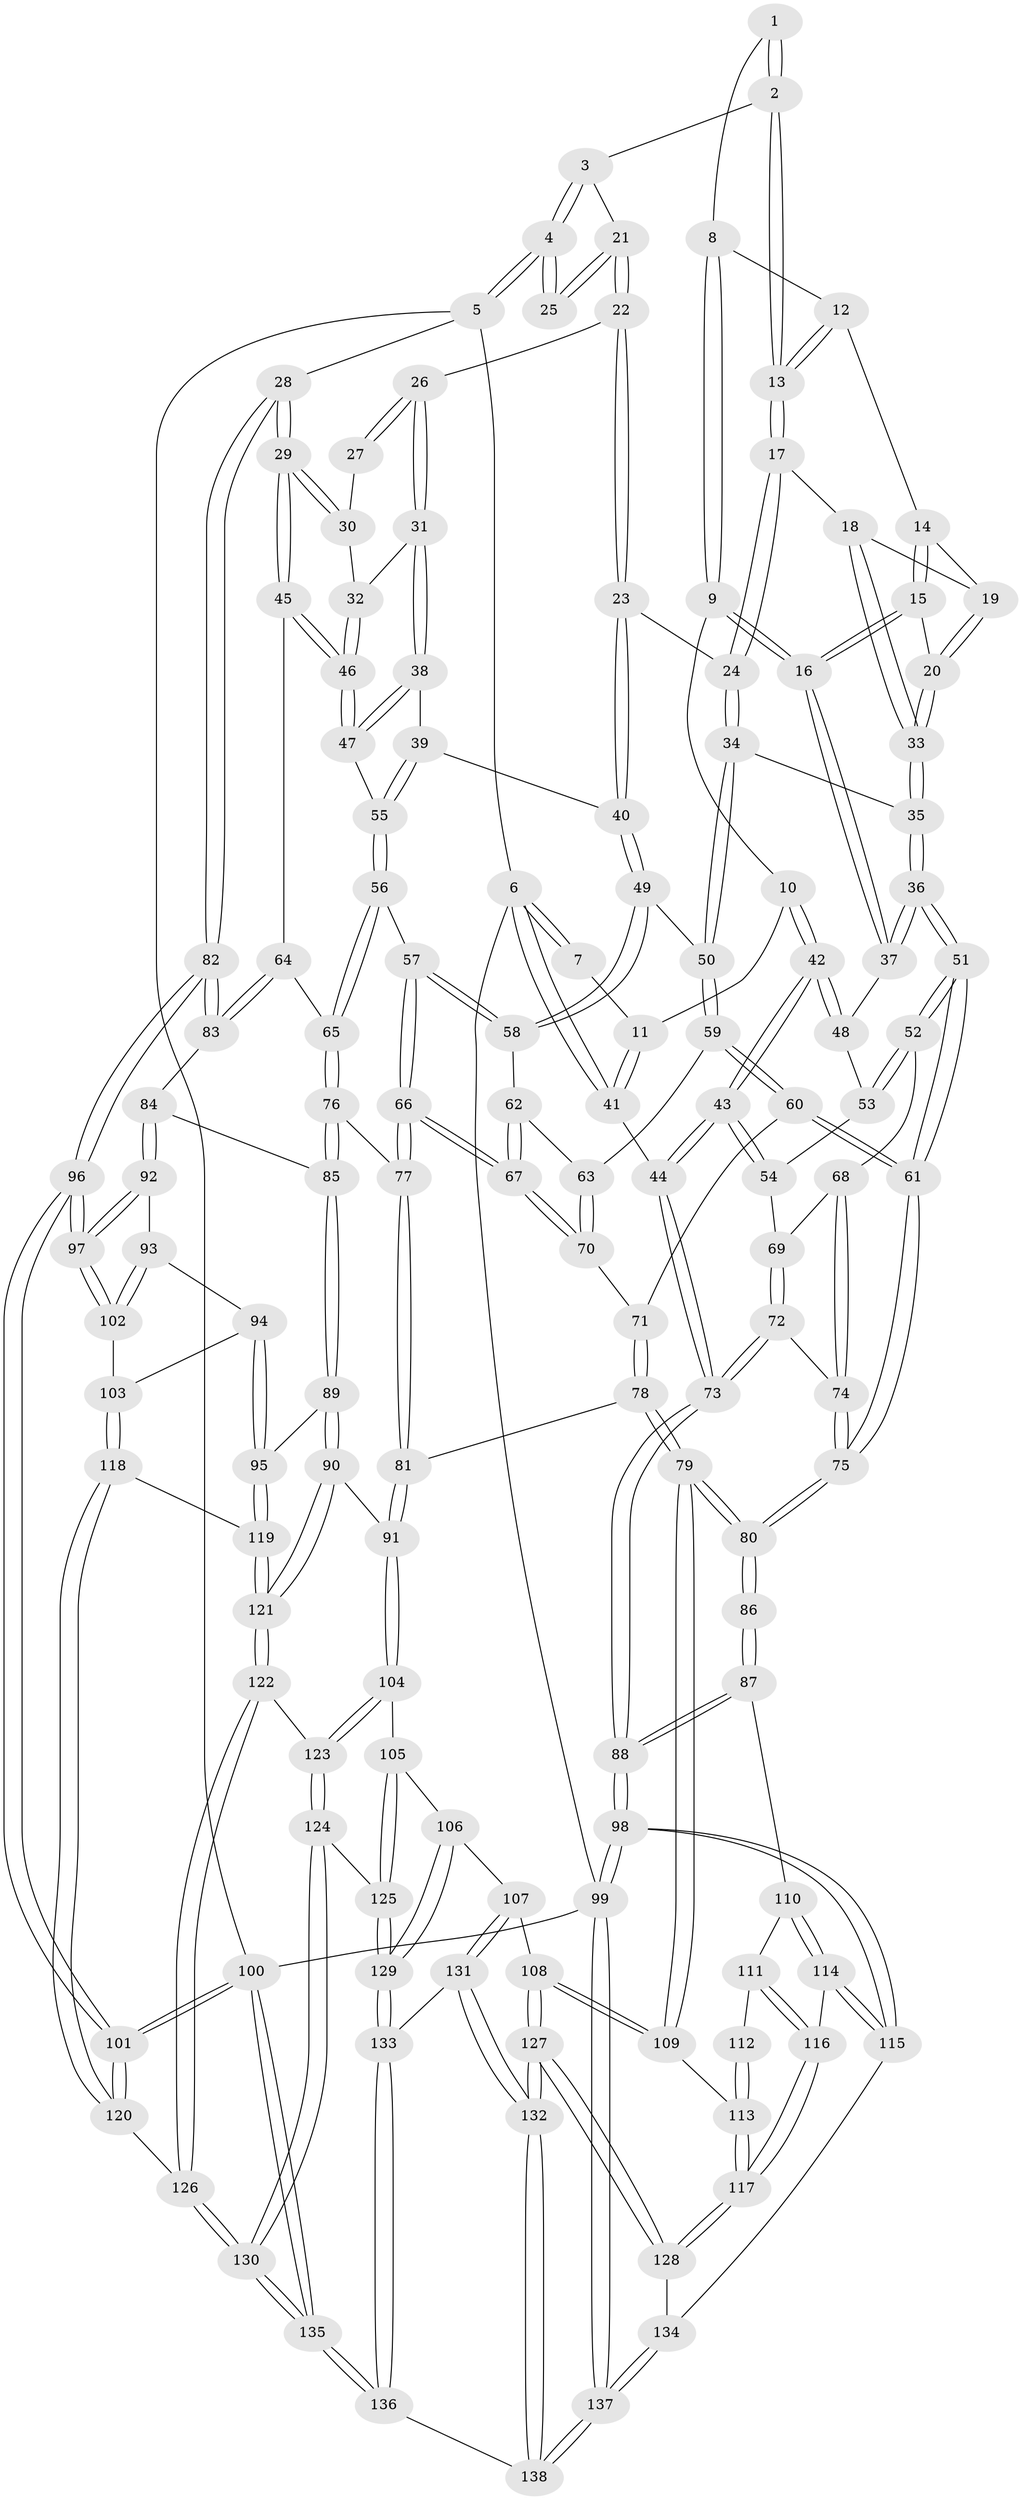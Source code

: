 // Generated by graph-tools (version 1.1) at 2025/11/02/27/25 16:11:58]
// undirected, 138 vertices, 342 edges
graph export_dot {
graph [start="1"]
  node [color=gray90,style=filled];
  1 [pos="+0.288424936518951+0"];
  2 [pos="+0.552710870465238+0"];
  3 [pos="+0.582302602845837+0"];
  4 [pos="+1+0"];
  5 [pos="+1+0"];
  6 [pos="+0+0"];
  7 [pos="+0.16166670723565973+0"];
  8 [pos="+0.31022892045404166+0.09552634359813818"];
  9 [pos="+0.21233771819818745+0.17450019074395848"];
  10 [pos="+0.1663831327022626+0.13579213925285064"];
  11 [pos="+0.14907719494562874+0.11814631530886405"];
  12 [pos="+0.35397375748895143+0.10951250562258408"];
  13 [pos="+0.5123937419066592+0"];
  14 [pos="+0.353657176904274+0.11211281023482209"];
  15 [pos="+0.2961193109138702+0.17760696974302742"];
  16 [pos="+0.21381023950158645+0.1766193124622342"];
  17 [pos="+0.4937771229079559+0.09658148276931372"];
  18 [pos="+0.4662648056562827+0.1560069335602423"];
  19 [pos="+0.3626084439030346+0.13988153380635476"];
  20 [pos="+0.3572741946386004+0.19599825813417016"];
  21 [pos="+0.7037711236993908+0.12646246631492764"];
  22 [pos="+0.7041914844616552+0.1284082173876955"];
  23 [pos="+0.6777042596886798+0.19879230293487515"];
  24 [pos="+0.5838973941943687+0.21747677293042214"];
  25 [pos="+0.9436143346856282+0.048324620453533446"];
  26 [pos="+0.7432409199917779+0.14859157890373928"];
  27 [pos="+0.9030552141875753+0.13843678800886217"];
  28 [pos="+1+0.40062140867619334"];
  29 [pos="+1+0.3864537951579519"];
  30 [pos="+0.9007124925001144+0.16988114226402146"];
  31 [pos="+0.8193983199867245+0.22311431407784066"];
  32 [pos="+0.8641967041793458+0.21596739859584144"];
  33 [pos="+0.4315763106998653+0.25475041894605827"];
  34 [pos="+0.5154909431219143+0.3013199253324589"];
  35 [pos="+0.43450996741232156+0.28268910409141274"];
  36 [pos="+0.3753813669758608+0.3440482279839172"];
  37 [pos="+0.22325835065531177+0.23579745953763806"];
  38 [pos="+0.8176387004824082+0.22737421161834515"];
  39 [pos="+0.7038559872073851+0.2993337791471571"];
  40 [pos="+0.6926543429572256+0.29511687614597604"];
  41 [pos="+0+0.2978547242756031"];
  42 [pos="+0.09375748023967383+0.31747411235835504"];
  43 [pos="+0+0.3850776715002242"];
  44 [pos="+0+0.41190935294188324"];
  45 [pos="+0.9640968547945067+0.36508437589986104"];
  46 [pos="+0.9247918867580429+0.3427783551207385"];
  47 [pos="+0.8173241238040151+0.3269110222031939"];
  48 [pos="+0.1910595026072608+0.2902567421834607"];
  49 [pos="+0.6477165859984152+0.3323439091534007"];
  50 [pos="+0.5443284867951751+0.3252883862141705"];
  51 [pos="+0.3659379028160315+0.3780275737179545"];
  52 [pos="+0.23423947418130256+0.39224100472626505"];
  53 [pos="+0.19905329599561625+0.32662720817997565"];
  54 [pos="+0.12819042472725872+0.39178059971760926"];
  55 [pos="+0.7704906295886991+0.3435047712297471"];
  56 [pos="+0.7692735248979825+0.40634349004879405"];
  57 [pos="+0.6614209631809322+0.40945519873220465"];
  58 [pos="+0.6507198012331576+0.3705175023550213"];
  59 [pos="+0.5441867936428278+0.3768051747847818"];
  60 [pos="+0.4355244483766297+0.468439475037394"];
  61 [pos="+0.3861060680948126+0.4623121549298651"];
  62 [pos="+0.6013621079679581+0.4066703217647248"];
  63 [pos="+0.5556432160770388+0.40975942850142905"];
  64 [pos="+0.7929056882711593+0.47660316194909025"];
  65 [pos="+0.7918136832097609+0.4765358923695901"];
  66 [pos="+0.6468302745417536+0.521619868659399"];
  67 [pos="+0.6191191623187712+0.5075924697204587"];
  68 [pos="+0.22109658104281885+0.40604710610527767"];
  69 [pos="+0.19251064967285844+0.41183909818190273"];
  70 [pos="+0.5618933956711621+0.48327234764272925"];
  71 [pos="+0.5078983804475476+0.49264811294667915"];
  72 [pos="+0.14098355340227364+0.5030116521037823"];
  73 [pos="+0+0.4634973912861015"];
  74 [pos="+0.23737347410977258+0.5535056698830696"];
  75 [pos="+0.30724518050991895+0.6287718015639759"];
  76 [pos="+0.7159388888159014+0.535945577455804"];
  77 [pos="+0.6649528856193465+0.546343688555362"];
  78 [pos="+0.5038808202670579+0.6267087670254269"];
  79 [pos="+0.34033306451315+0.6781728366312773"];
  80 [pos="+0.30746469041888186+0.6330450130329842"];
  81 [pos="+0.6283828054547269+0.6409748518367737"];
  82 [pos="+1+0.49001193057654063"];
  83 [pos="+0.9207049478601915+0.573908436039666"];
  84 [pos="+0.8743213955205213+0.6316419334539468"];
  85 [pos="+0.8044999417647517+0.6194740186204629"];
  86 [pos="+0.15077178037866018+0.6693769231684581"];
  87 [pos="+0+0.6102676349306942"];
  88 [pos="+0+0.5467743657575473"];
  89 [pos="+0.7139759183051411+0.7365040218783888"];
  90 [pos="+0.6636515861825242+0.7339604137630246"];
  91 [pos="+0.6553007292079466+0.7324286594178444"];
  92 [pos="+0.8744863039688427+0.6439270010302146"];
  93 [pos="+0.8531723809412074+0.6826660869059935"];
  94 [pos="+0.8291155531101907+0.7128453508195118"];
  95 [pos="+0.7231183333089615+0.7396851911046658"];
  96 [pos="+1+0.8973313483507778"];
  97 [pos="+0.9759827423484324+0.764744205162305"];
  98 [pos="+0+0.9899340131643123"];
  99 [pos="+0+1"];
  100 [pos="+1+1"];
  101 [pos="+1+1"];
  102 [pos="+0.9062474967582242+0.7667861911051748"];
  103 [pos="+0.864762219687883+0.776084426057807"];
  104 [pos="+0.6527515054392762+0.7356561988813027"];
  105 [pos="+0.622069351839613+0.7709585225415699"];
  106 [pos="+0.5086835081575438+0.8257670295516819"];
  107 [pos="+0.3976026047633138+0.7981616595016735"];
  108 [pos="+0.38142412177692964+0.78875735178556"];
  109 [pos="+0.34946091306222055+0.7293174547565787"];
  110 [pos="+0.022019748926427798+0.7308299600793908"];
  111 [pos="+0.10483894781790559+0.7748161029109686"];
  112 [pos="+0.14303674581263698+0.7034282274933749"];
  113 [pos="+0.17696363234094312+0.8305307311440496"];
  114 [pos="+0.058547510101132384+0.8638269524412641"];
  115 [pos="+0.0025364157148267973+0.8985508397425279"];
  116 [pos="+0.10232471135648982+0.8553306392236225"];
  117 [pos="+0.14477170090060973+0.8660167126873755"];
  118 [pos="+0.8268434920421226+0.8272549531710244"];
  119 [pos="+0.783844194088922+0.8013635950681189"];
  120 [pos="+0.843862859251997+0.8776143096781737"];
  121 [pos="+0.7399682183980676+0.8694579504756784"];
  122 [pos="+0.7409198640616529+0.8973588548090283"];
  123 [pos="+0.7256558896079278+0.9011747809471511"];
  124 [pos="+0.699135391591539+0.9117960961381837"];
  125 [pos="+0.6698177488840177+0.9180345986088818"];
  126 [pos="+0.7889082819215606+0.9133304737353584"];
  127 [pos="+0.26068279366621594+0.9766646707388404"];
  128 [pos="+0.17970729857753068+0.9214469374503101"];
  129 [pos="+0.5844138576544479+1"];
  130 [pos="+0.7769611030182838+1"];
  131 [pos="+0.4184500472058326+0.9299795192829566"];
  132 [pos="+0.3046573988064306+1"];
  133 [pos="+0.5834226499817788+1"];
  134 [pos="+0.09571833786537558+0.9904906232766275"];
  135 [pos="+0.7746394066051319+1"];
  136 [pos="+0.5903852286633806+1"];
  137 [pos="+0.09829009082634267+1"];
  138 [pos="+0.30650560336876304+1"];
  1 -- 2;
  1 -- 2;
  1 -- 8;
  2 -- 3;
  2 -- 13;
  2 -- 13;
  3 -- 4;
  3 -- 4;
  3 -- 21;
  4 -- 5;
  4 -- 5;
  4 -- 25;
  4 -- 25;
  5 -- 6;
  5 -- 28;
  5 -- 100;
  6 -- 7;
  6 -- 7;
  6 -- 41;
  6 -- 41;
  6 -- 99;
  7 -- 11;
  8 -- 9;
  8 -- 9;
  8 -- 12;
  9 -- 10;
  9 -- 16;
  9 -- 16;
  10 -- 11;
  10 -- 42;
  10 -- 42;
  11 -- 41;
  11 -- 41;
  12 -- 13;
  12 -- 13;
  12 -- 14;
  13 -- 17;
  13 -- 17;
  14 -- 15;
  14 -- 15;
  14 -- 19;
  15 -- 16;
  15 -- 16;
  15 -- 20;
  16 -- 37;
  16 -- 37;
  17 -- 18;
  17 -- 24;
  17 -- 24;
  18 -- 19;
  18 -- 33;
  18 -- 33;
  19 -- 20;
  19 -- 20;
  20 -- 33;
  20 -- 33;
  21 -- 22;
  21 -- 22;
  21 -- 25;
  21 -- 25;
  22 -- 23;
  22 -- 23;
  22 -- 26;
  23 -- 24;
  23 -- 40;
  23 -- 40;
  24 -- 34;
  24 -- 34;
  26 -- 27;
  26 -- 27;
  26 -- 31;
  26 -- 31;
  27 -- 30;
  28 -- 29;
  28 -- 29;
  28 -- 82;
  28 -- 82;
  29 -- 30;
  29 -- 30;
  29 -- 45;
  29 -- 45;
  30 -- 32;
  31 -- 32;
  31 -- 38;
  31 -- 38;
  32 -- 46;
  32 -- 46;
  33 -- 35;
  33 -- 35;
  34 -- 35;
  34 -- 50;
  34 -- 50;
  35 -- 36;
  35 -- 36;
  36 -- 37;
  36 -- 37;
  36 -- 51;
  36 -- 51;
  37 -- 48;
  38 -- 39;
  38 -- 47;
  38 -- 47;
  39 -- 40;
  39 -- 55;
  39 -- 55;
  40 -- 49;
  40 -- 49;
  41 -- 44;
  42 -- 43;
  42 -- 43;
  42 -- 48;
  42 -- 48;
  43 -- 44;
  43 -- 44;
  43 -- 54;
  43 -- 54;
  44 -- 73;
  44 -- 73;
  45 -- 46;
  45 -- 46;
  45 -- 64;
  46 -- 47;
  46 -- 47;
  47 -- 55;
  48 -- 53;
  49 -- 50;
  49 -- 58;
  49 -- 58;
  50 -- 59;
  50 -- 59;
  51 -- 52;
  51 -- 52;
  51 -- 61;
  51 -- 61;
  52 -- 53;
  52 -- 53;
  52 -- 68;
  53 -- 54;
  54 -- 69;
  55 -- 56;
  55 -- 56;
  56 -- 57;
  56 -- 65;
  56 -- 65;
  57 -- 58;
  57 -- 58;
  57 -- 66;
  57 -- 66;
  58 -- 62;
  59 -- 60;
  59 -- 60;
  59 -- 63;
  60 -- 61;
  60 -- 61;
  60 -- 71;
  61 -- 75;
  61 -- 75;
  62 -- 63;
  62 -- 67;
  62 -- 67;
  63 -- 70;
  63 -- 70;
  64 -- 65;
  64 -- 83;
  64 -- 83;
  65 -- 76;
  65 -- 76;
  66 -- 67;
  66 -- 67;
  66 -- 77;
  66 -- 77;
  67 -- 70;
  67 -- 70;
  68 -- 69;
  68 -- 74;
  68 -- 74;
  69 -- 72;
  69 -- 72;
  70 -- 71;
  71 -- 78;
  71 -- 78;
  72 -- 73;
  72 -- 73;
  72 -- 74;
  73 -- 88;
  73 -- 88;
  74 -- 75;
  74 -- 75;
  75 -- 80;
  75 -- 80;
  76 -- 77;
  76 -- 85;
  76 -- 85;
  77 -- 81;
  77 -- 81;
  78 -- 79;
  78 -- 79;
  78 -- 81;
  79 -- 80;
  79 -- 80;
  79 -- 109;
  79 -- 109;
  80 -- 86;
  80 -- 86;
  81 -- 91;
  81 -- 91;
  82 -- 83;
  82 -- 83;
  82 -- 96;
  82 -- 96;
  83 -- 84;
  84 -- 85;
  84 -- 92;
  84 -- 92;
  85 -- 89;
  85 -- 89;
  86 -- 87;
  86 -- 87;
  87 -- 88;
  87 -- 88;
  87 -- 110;
  88 -- 98;
  88 -- 98;
  89 -- 90;
  89 -- 90;
  89 -- 95;
  90 -- 91;
  90 -- 121;
  90 -- 121;
  91 -- 104;
  91 -- 104;
  92 -- 93;
  92 -- 97;
  92 -- 97;
  93 -- 94;
  93 -- 102;
  93 -- 102;
  94 -- 95;
  94 -- 95;
  94 -- 103;
  95 -- 119;
  95 -- 119;
  96 -- 97;
  96 -- 97;
  96 -- 101;
  96 -- 101;
  97 -- 102;
  97 -- 102;
  98 -- 99;
  98 -- 99;
  98 -- 115;
  98 -- 115;
  99 -- 137;
  99 -- 137;
  99 -- 100;
  100 -- 101;
  100 -- 101;
  100 -- 135;
  100 -- 135;
  101 -- 120;
  101 -- 120;
  102 -- 103;
  103 -- 118;
  103 -- 118;
  104 -- 105;
  104 -- 123;
  104 -- 123;
  105 -- 106;
  105 -- 125;
  105 -- 125;
  106 -- 107;
  106 -- 129;
  106 -- 129;
  107 -- 108;
  107 -- 131;
  107 -- 131;
  108 -- 109;
  108 -- 109;
  108 -- 127;
  108 -- 127;
  109 -- 113;
  110 -- 111;
  110 -- 114;
  110 -- 114;
  111 -- 112;
  111 -- 116;
  111 -- 116;
  112 -- 113;
  112 -- 113;
  113 -- 117;
  113 -- 117;
  114 -- 115;
  114 -- 115;
  114 -- 116;
  115 -- 134;
  116 -- 117;
  116 -- 117;
  117 -- 128;
  117 -- 128;
  118 -- 119;
  118 -- 120;
  118 -- 120;
  119 -- 121;
  119 -- 121;
  120 -- 126;
  121 -- 122;
  121 -- 122;
  122 -- 123;
  122 -- 126;
  122 -- 126;
  123 -- 124;
  123 -- 124;
  124 -- 125;
  124 -- 130;
  124 -- 130;
  125 -- 129;
  125 -- 129;
  126 -- 130;
  126 -- 130;
  127 -- 128;
  127 -- 128;
  127 -- 132;
  127 -- 132;
  128 -- 134;
  129 -- 133;
  129 -- 133;
  130 -- 135;
  130 -- 135;
  131 -- 132;
  131 -- 132;
  131 -- 133;
  132 -- 138;
  132 -- 138;
  133 -- 136;
  133 -- 136;
  134 -- 137;
  134 -- 137;
  135 -- 136;
  135 -- 136;
  136 -- 138;
  137 -- 138;
  137 -- 138;
}

